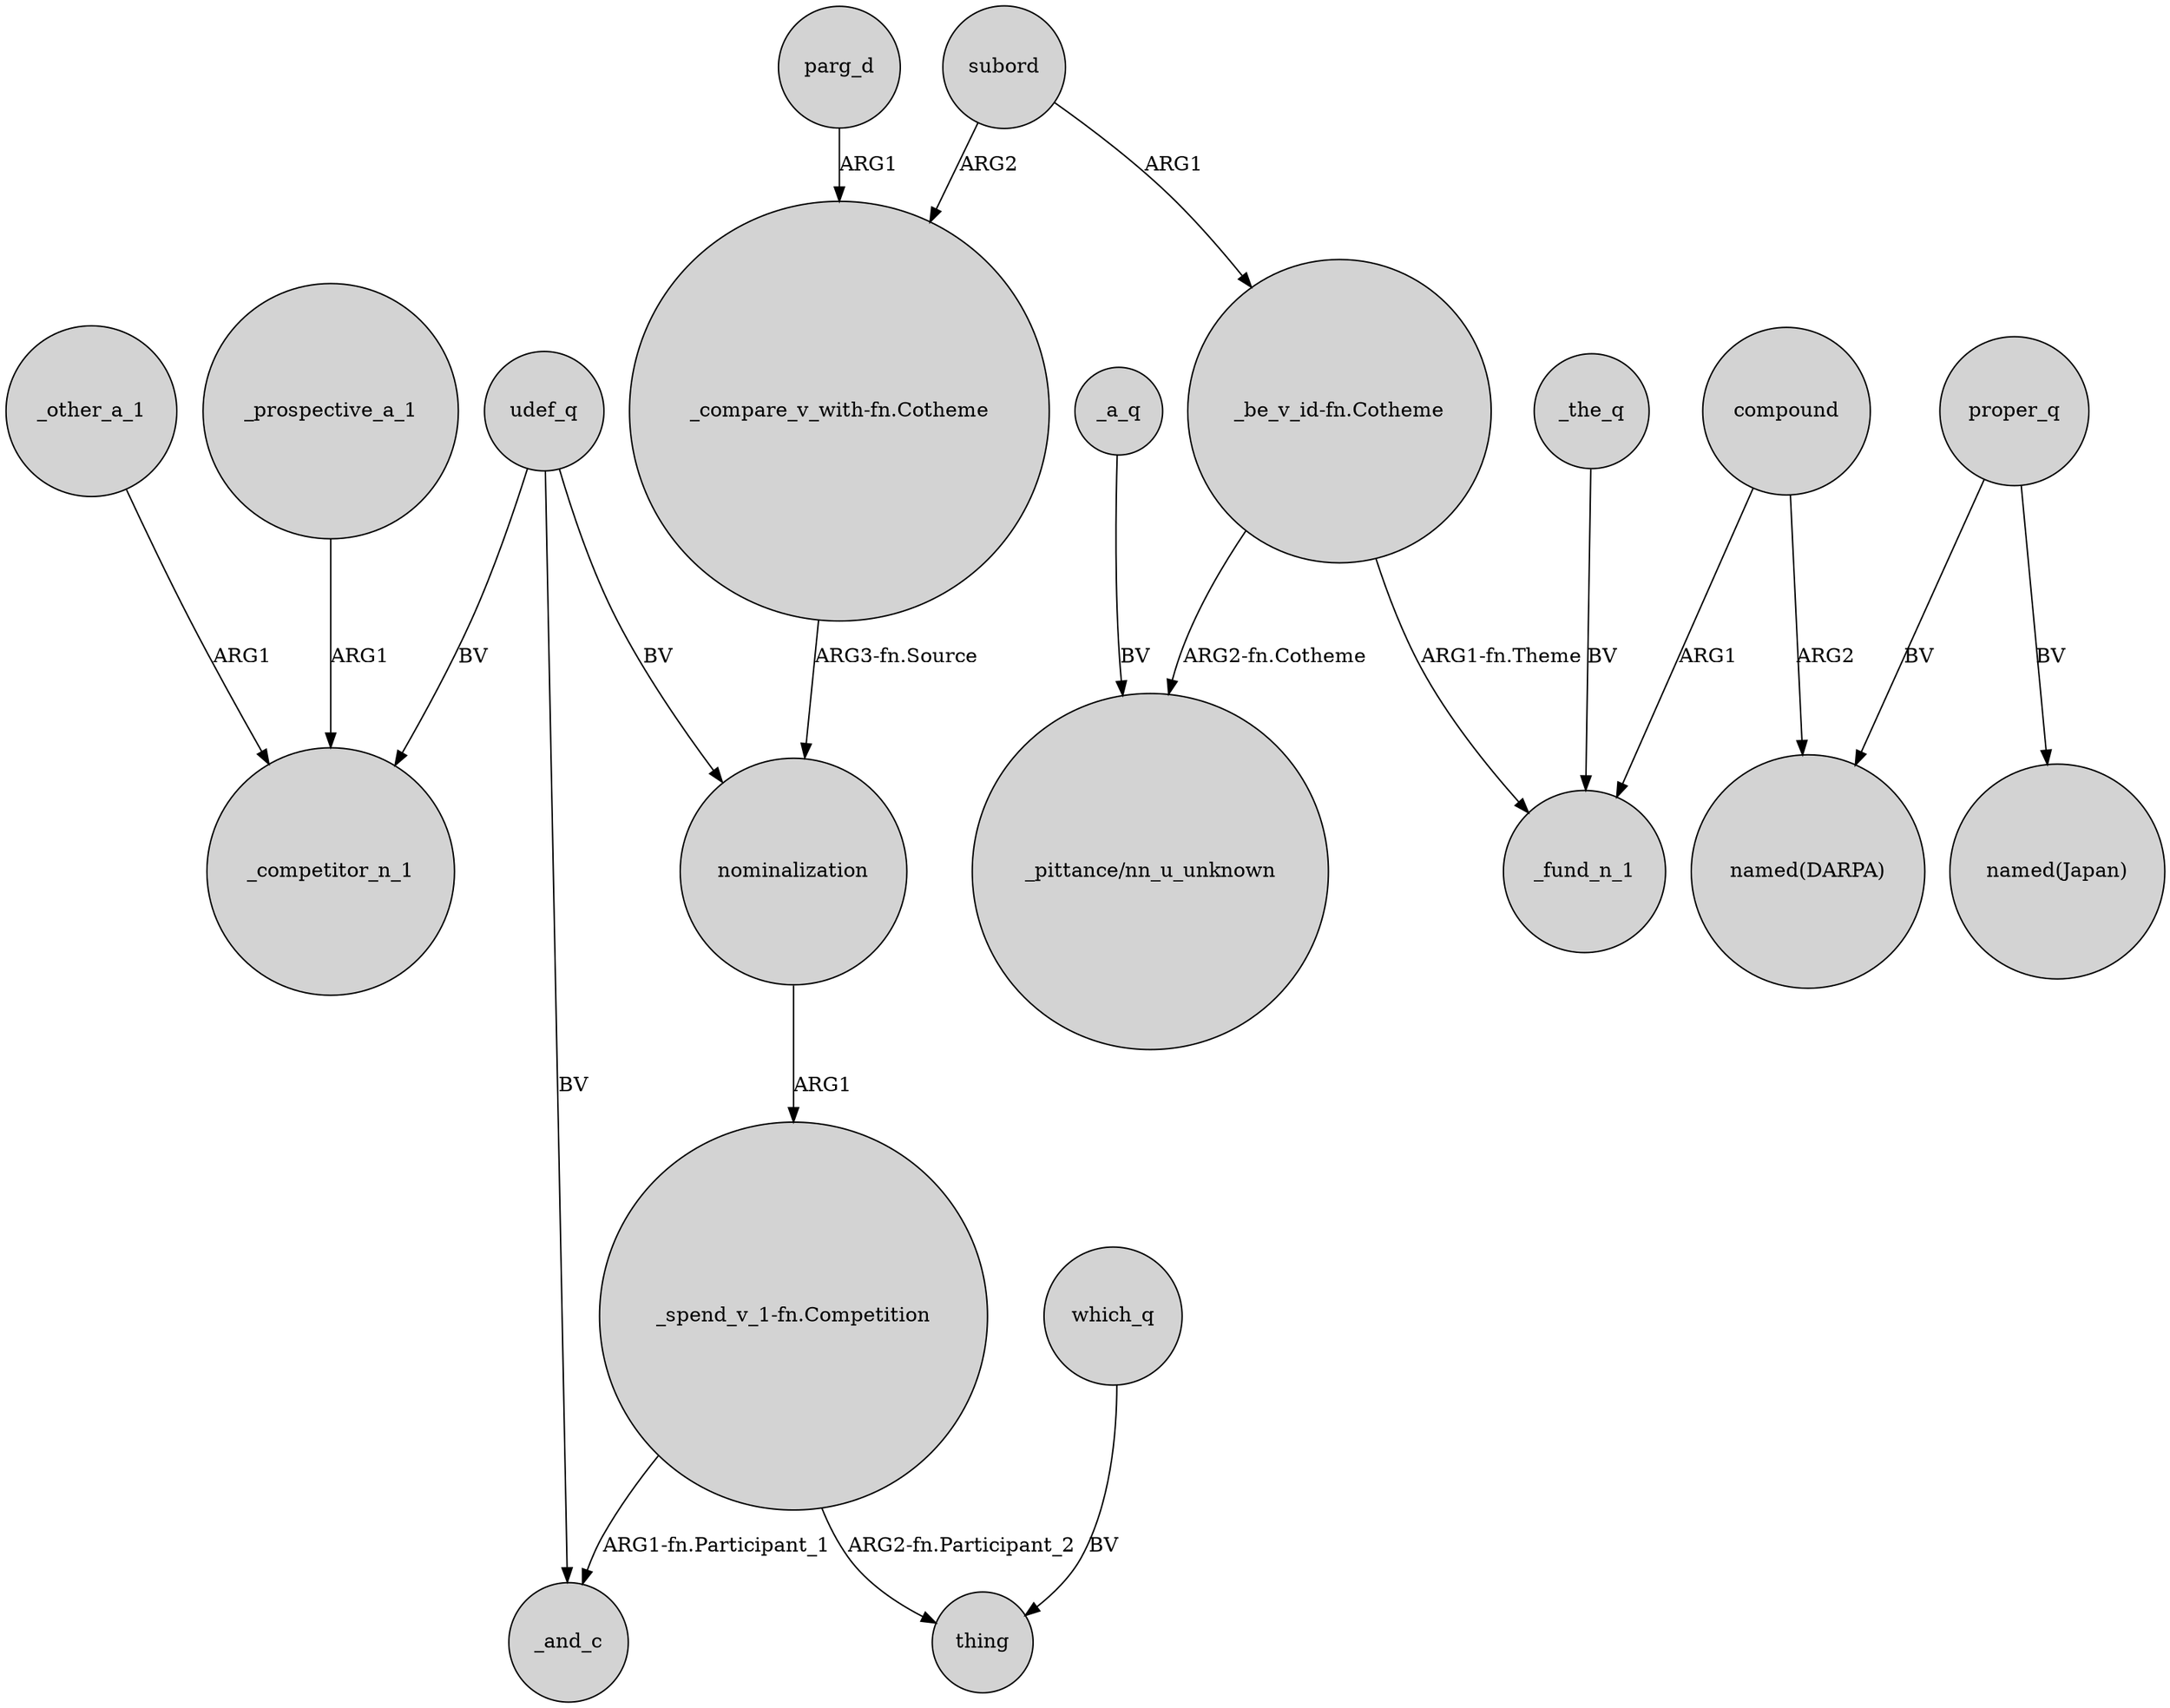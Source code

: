 digraph {
	node [shape=circle style=filled]
	_other_a_1 -> _competitor_n_1 [label=ARG1]
	"_spend_v_1-fn.Competition" -> _and_c [label="ARG1-fn.Participant_1"]
	_the_q -> _fund_n_1 [label=BV]
	_a_q -> "_pittance/nn_u_unknown" [label=BV]
	"_spend_v_1-fn.Competition" -> thing [label="ARG2-fn.Participant_2"]
	subord -> "_be_v_id-fn.Cotheme" [label=ARG1]
	subord -> "_compare_v_with-fn.Cotheme" [label=ARG2]
	udef_q -> nominalization [label=BV]
	which_q -> thing [label=BV]
	udef_q -> _and_c [label=BV]
	compound -> "named(DARPA)" [label=ARG2]
	nominalization -> "_spend_v_1-fn.Competition" [label=ARG1]
	proper_q -> "named(DARPA)" [label=BV]
	proper_q -> "named(Japan)" [label=BV]
	"_be_v_id-fn.Cotheme" -> _fund_n_1 [label="ARG1-fn.Theme"]
	"_compare_v_with-fn.Cotheme" -> nominalization [label="ARG3-fn.Source"]
	udef_q -> _competitor_n_1 [label=BV]
	_prospective_a_1 -> _competitor_n_1 [label=ARG1]
	parg_d -> "_compare_v_with-fn.Cotheme" [label=ARG1]
	compound -> _fund_n_1 [label=ARG1]
	"_be_v_id-fn.Cotheme" -> "_pittance/nn_u_unknown" [label="ARG2-fn.Cotheme"]
}
